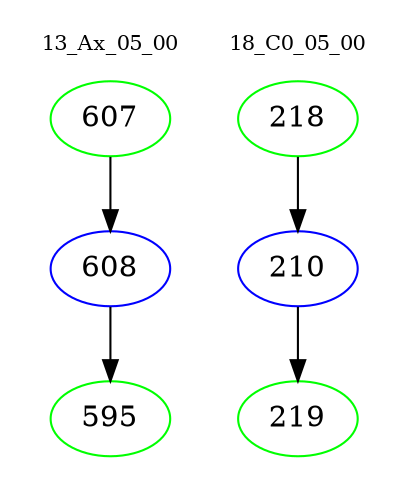digraph{
subgraph cluster_0 {
color = white
label = "13_Ax_05_00";
fontsize=10;
T0_607 [label="607", color="green"]
T0_607 -> T0_608 [color="black"]
T0_608 [label="608", color="blue"]
T0_608 -> T0_595 [color="black"]
T0_595 [label="595", color="green"]
}
subgraph cluster_1 {
color = white
label = "18_C0_05_00";
fontsize=10;
T1_218 [label="218", color="green"]
T1_218 -> T1_210 [color="black"]
T1_210 [label="210", color="blue"]
T1_210 -> T1_219 [color="black"]
T1_219 [label="219", color="green"]
}
}
